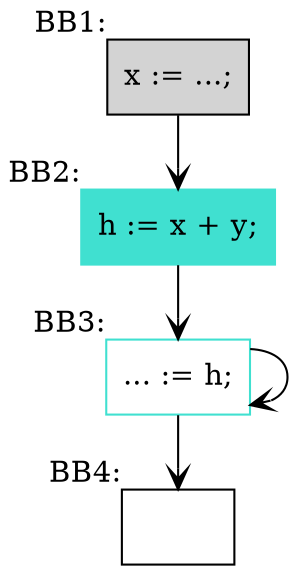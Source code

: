 digraph G {
	node[shape=box;];
	edge[arrowhead=open;];

	BB1 [label="x := ...;\n"; xlabel="BB1:"; style=filled;];
	BB2 [label="h := x + y;\n"; xlabel="BB2:"; color=Turquoise; style=filled;];
	BB3 [label="... := h;\n"; xlabel="BB3:"; color=Turquoise;];
	BB4 [label=""; xlabel="BB4:";];

	BB1->BB2;
	BB2->BB3;
	BB3->BB3;
	BB3->BB4;
}
